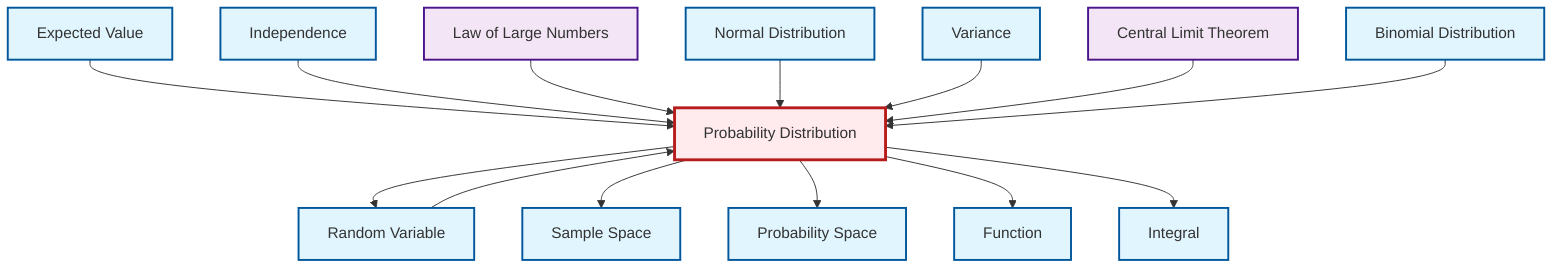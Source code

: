 graph TD
    classDef definition fill:#e1f5fe,stroke:#01579b,stroke-width:2px
    classDef theorem fill:#f3e5f5,stroke:#4a148c,stroke-width:2px
    classDef axiom fill:#fff3e0,stroke:#e65100,stroke-width:2px
    classDef example fill:#e8f5e9,stroke:#1b5e20,stroke-width:2px
    classDef current fill:#ffebee,stroke:#b71c1c,stroke-width:3px
    def-probability-distribution["Probability Distribution"]:::definition
    def-expectation["Expected Value"]:::definition
    thm-law-of-large-numbers["Law of Large Numbers"]:::theorem
    thm-central-limit["Central Limit Theorem"]:::theorem
    def-independence["Independence"]:::definition
    def-sample-space["Sample Space"]:::definition
    def-normal-distribution["Normal Distribution"]:::definition
    def-variance["Variance"]:::definition
    def-binomial-distribution["Binomial Distribution"]:::definition
    def-function["Function"]:::definition
    def-random-variable["Random Variable"]:::definition
    def-integral["Integral"]:::definition
    def-probability-space["Probability Space"]:::definition
    def-probability-distribution --> def-random-variable
    def-expectation --> def-probability-distribution
    def-probability-distribution --> def-sample-space
    def-independence --> def-probability-distribution
    def-probability-distribution --> def-probability-space
    def-probability-distribution --> def-function
    thm-law-of-large-numbers --> def-probability-distribution
    def-normal-distribution --> def-probability-distribution
    def-variance --> def-probability-distribution
    def-random-variable --> def-probability-distribution
    def-probability-distribution --> def-integral
    thm-central-limit --> def-probability-distribution
    def-binomial-distribution --> def-probability-distribution
    class def-probability-distribution current